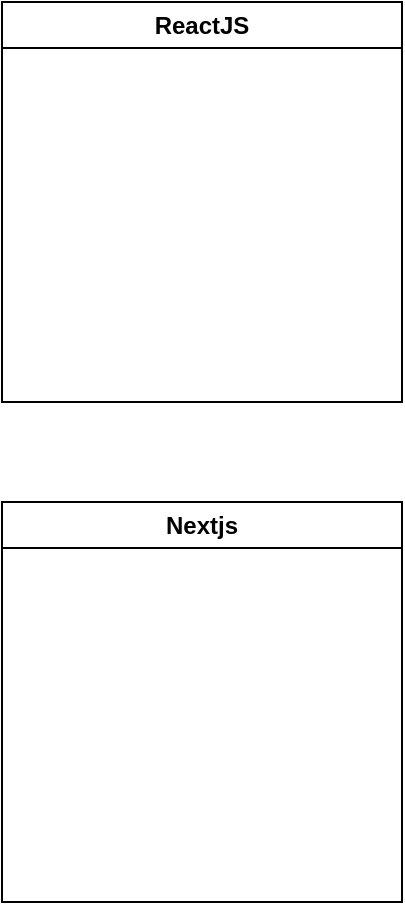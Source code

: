 <mxfile version="20.8.15" type="device"><diagram name="Page-1" id="AWzkqUJ-43b6rFORxC1j"><mxGraphModel dx="574" dy="302" grid="1" gridSize="10" guides="1" tooltips="1" connect="1" arrows="1" fold="1" page="1" pageScale="1" pageWidth="850" pageHeight="1100" math="0" shadow="0"><root><mxCell id="0"/><mxCell id="1" parent="0"/><mxCell id="Q8f7kSjMkWCZ8_Hsg3Y2-1" value="ReactJS" style="swimlane;whiteSpace=wrap;html=1;" vertex="1" parent="1"><mxGeometry x="210" y="190" width="200" height="200" as="geometry"/></mxCell><mxCell id="Q8f7kSjMkWCZ8_Hsg3Y2-2" value="Nextjs" style="swimlane;whiteSpace=wrap;html=1;" vertex="1" parent="1"><mxGeometry x="210" y="440" width="200" height="200" as="geometry"/></mxCell></root></mxGraphModel></diagram></mxfile>
